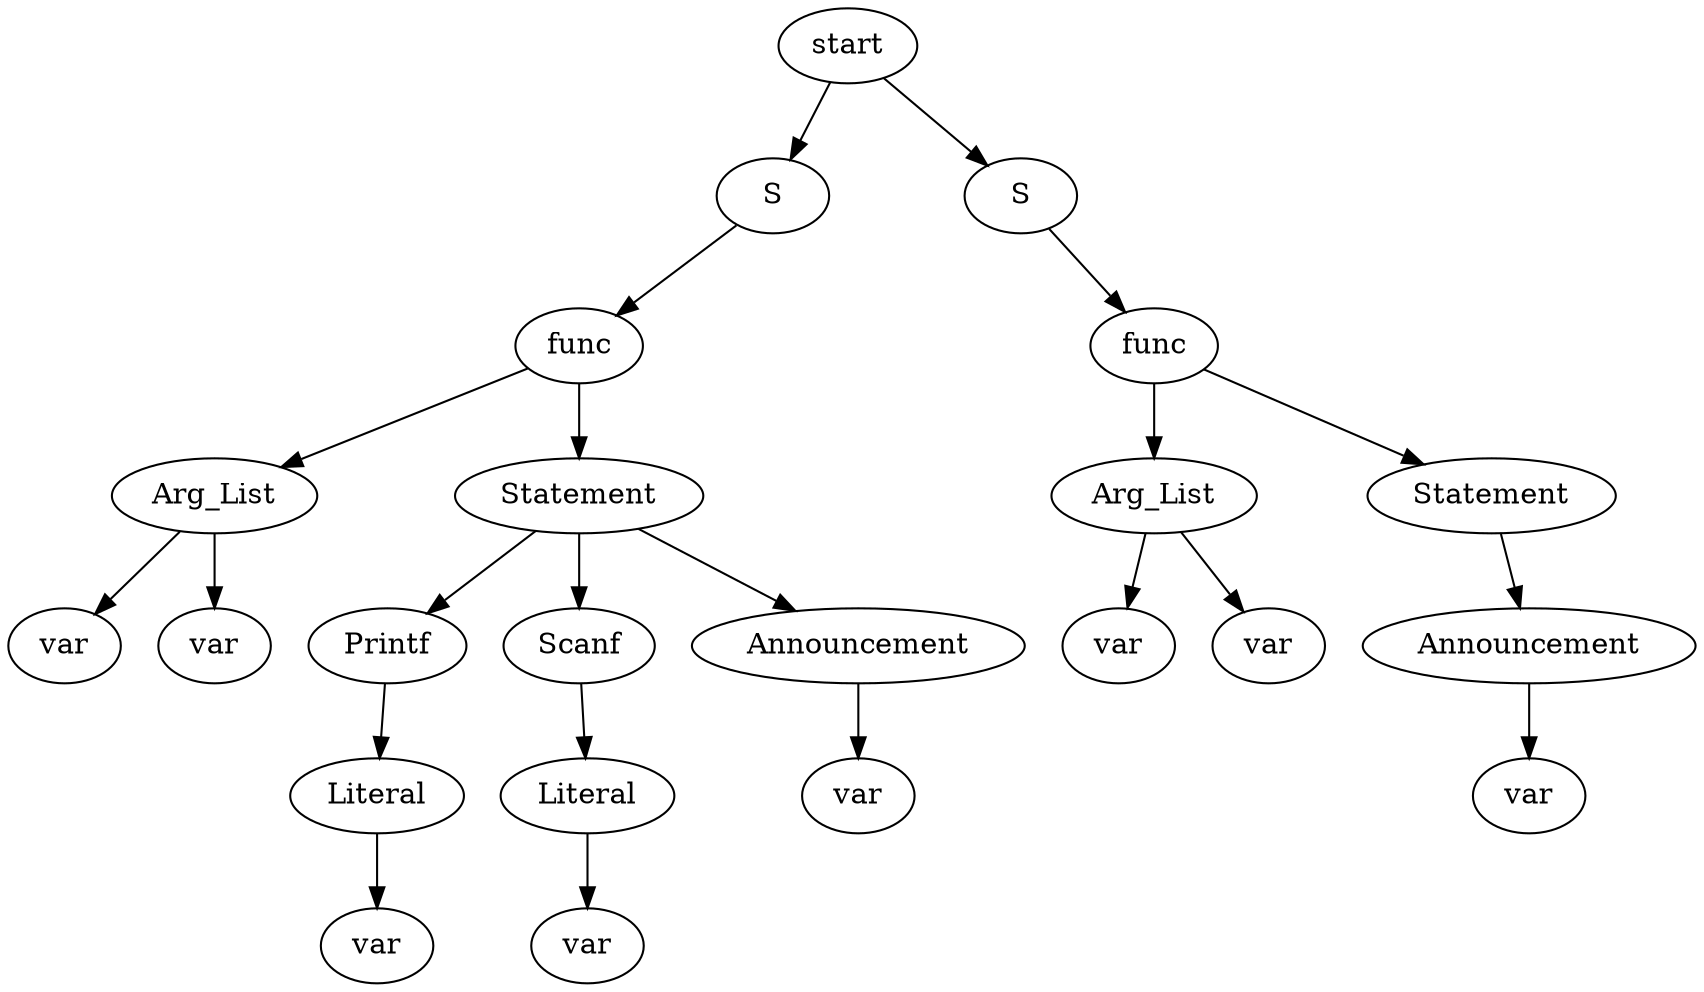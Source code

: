 digraph {
	"node1"[label=start]
	"node1"->"node2"
	"node2"[label=S]
	"node2"->"node3"
	"node3"[label=func]
	"node3"->"node4"
	"node4"[label=Arg_List]
	"node4"->"node5"
	"node5"[label=var]
	"node4"->"node6"
	"node6"[label=var]
	"node3"->"node7"
	"node7"[label=Statement]
	"node7"->"node8"
	"node8"[label=Printf]
	"node8"->"node9"
	"node9"[label=Literal]
	"node9"->"node10"
	"node10"[label=var]
	"node7"->"node11"
	"node11"[label=Scanf]
	"node11"->"node12"
	"node12"[label=Literal]
	"node12"->"node13"
	"node13"[label=var]
	"node7"->"node14"
	"node14"[label=Announcement]
	"node14"->"node15"
	"node15"[label=var]
	"node1"->"node16"
	"node16"[label=S]
	"node16"->"node17"
	"node17"[label=func]
	"node17"->"node18"
	"node18"[label=Arg_List]
	"node18"->"node19"
	"node19"[label=var]
	"node18"->"node20"
	"node20"[label=var]
	"node17"->"node21"
	"node21"[label=Statement]
	"node21"->"node22"
	"node22"[label=Announcement]
	"node22"->"node23"
	"node23"[label=var]
}
